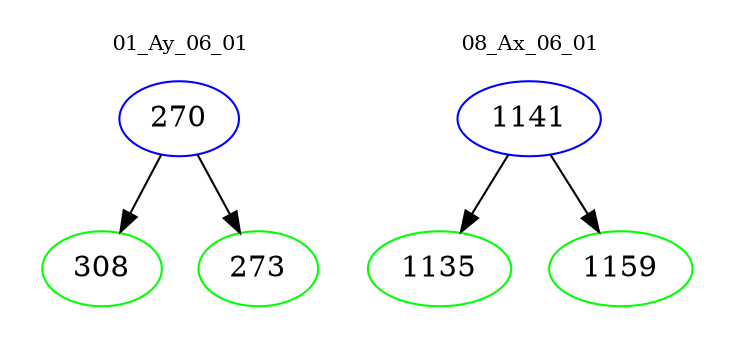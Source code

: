 digraph{
subgraph cluster_0 {
color = white
label = "01_Ay_06_01";
fontsize=10;
T0_270 [label="270", color="blue"]
T0_270 -> T0_308 [color="black"]
T0_308 [label="308", color="green"]
T0_270 -> T0_273 [color="black"]
T0_273 [label="273", color="green"]
}
subgraph cluster_1 {
color = white
label = "08_Ax_06_01";
fontsize=10;
T1_1141 [label="1141", color="blue"]
T1_1141 -> T1_1135 [color="black"]
T1_1135 [label="1135", color="green"]
T1_1141 -> T1_1159 [color="black"]
T1_1159 [label="1159", color="green"]
}
}
